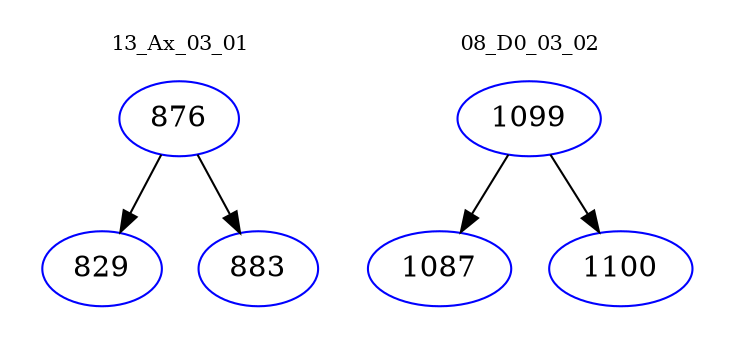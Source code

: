 digraph{
subgraph cluster_0 {
color = white
label = "13_Ax_03_01";
fontsize=10;
T0_876 [label="876", color="blue"]
T0_876 -> T0_829 [color="black"]
T0_829 [label="829", color="blue"]
T0_876 -> T0_883 [color="black"]
T0_883 [label="883", color="blue"]
}
subgraph cluster_1 {
color = white
label = "08_D0_03_02";
fontsize=10;
T1_1099 [label="1099", color="blue"]
T1_1099 -> T1_1087 [color="black"]
T1_1087 [label="1087", color="blue"]
T1_1099 -> T1_1100 [color="black"]
T1_1100 [label="1100", color="blue"]
}
}
